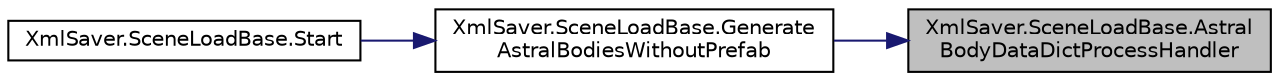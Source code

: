 digraph "XmlSaver.SceneLoadBase.AstralBodyDataDictProcessHandler"
{
 // INTERACTIVE_SVG=YES
 // LATEX_PDF_SIZE
  edge [fontname="Helvetica",fontsize="10",labelfontname="Helvetica",labelfontsize="10"];
  node [fontname="Helvetica",fontsize="10",shape=record];
  rankdir="RL";
  Node1 [label="XmlSaver.SceneLoadBase.Astral\lBodyDataDictProcessHandler",height=0.2,width=0.4,color="black", fillcolor="grey75", style="filled", fontcolor="black",tooltip="星体数据处理委托"];
  Node1 -> Node2 [dir="back",color="midnightblue",fontsize="10",style="solid",fontname="Helvetica"];
  Node2 [label="XmlSaver.SceneLoadBase.Generate\lAstralBodiesWithoutPrefab",height=0.2,width=0.4,color="black", fillcolor="white", style="filled",URL="$class_xml_saver_1_1_scene_load_base.html#a0048dec421f94641813fb6ed80eca811",tooltip=" "];
  Node2 -> Node3 [dir="back",color="midnightblue",fontsize="10",style="solid",fontname="Helvetica"];
  Node3 [label="XmlSaver.SceneLoadBase.Start",height=0.2,width=0.4,color="black", fillcolor="white", style="filled",URL="$class_xml_saver_1_1_scene_load_base.html#a858d37d11500dd956eb9c45a5509dc3c",tooltip=" "];
}
